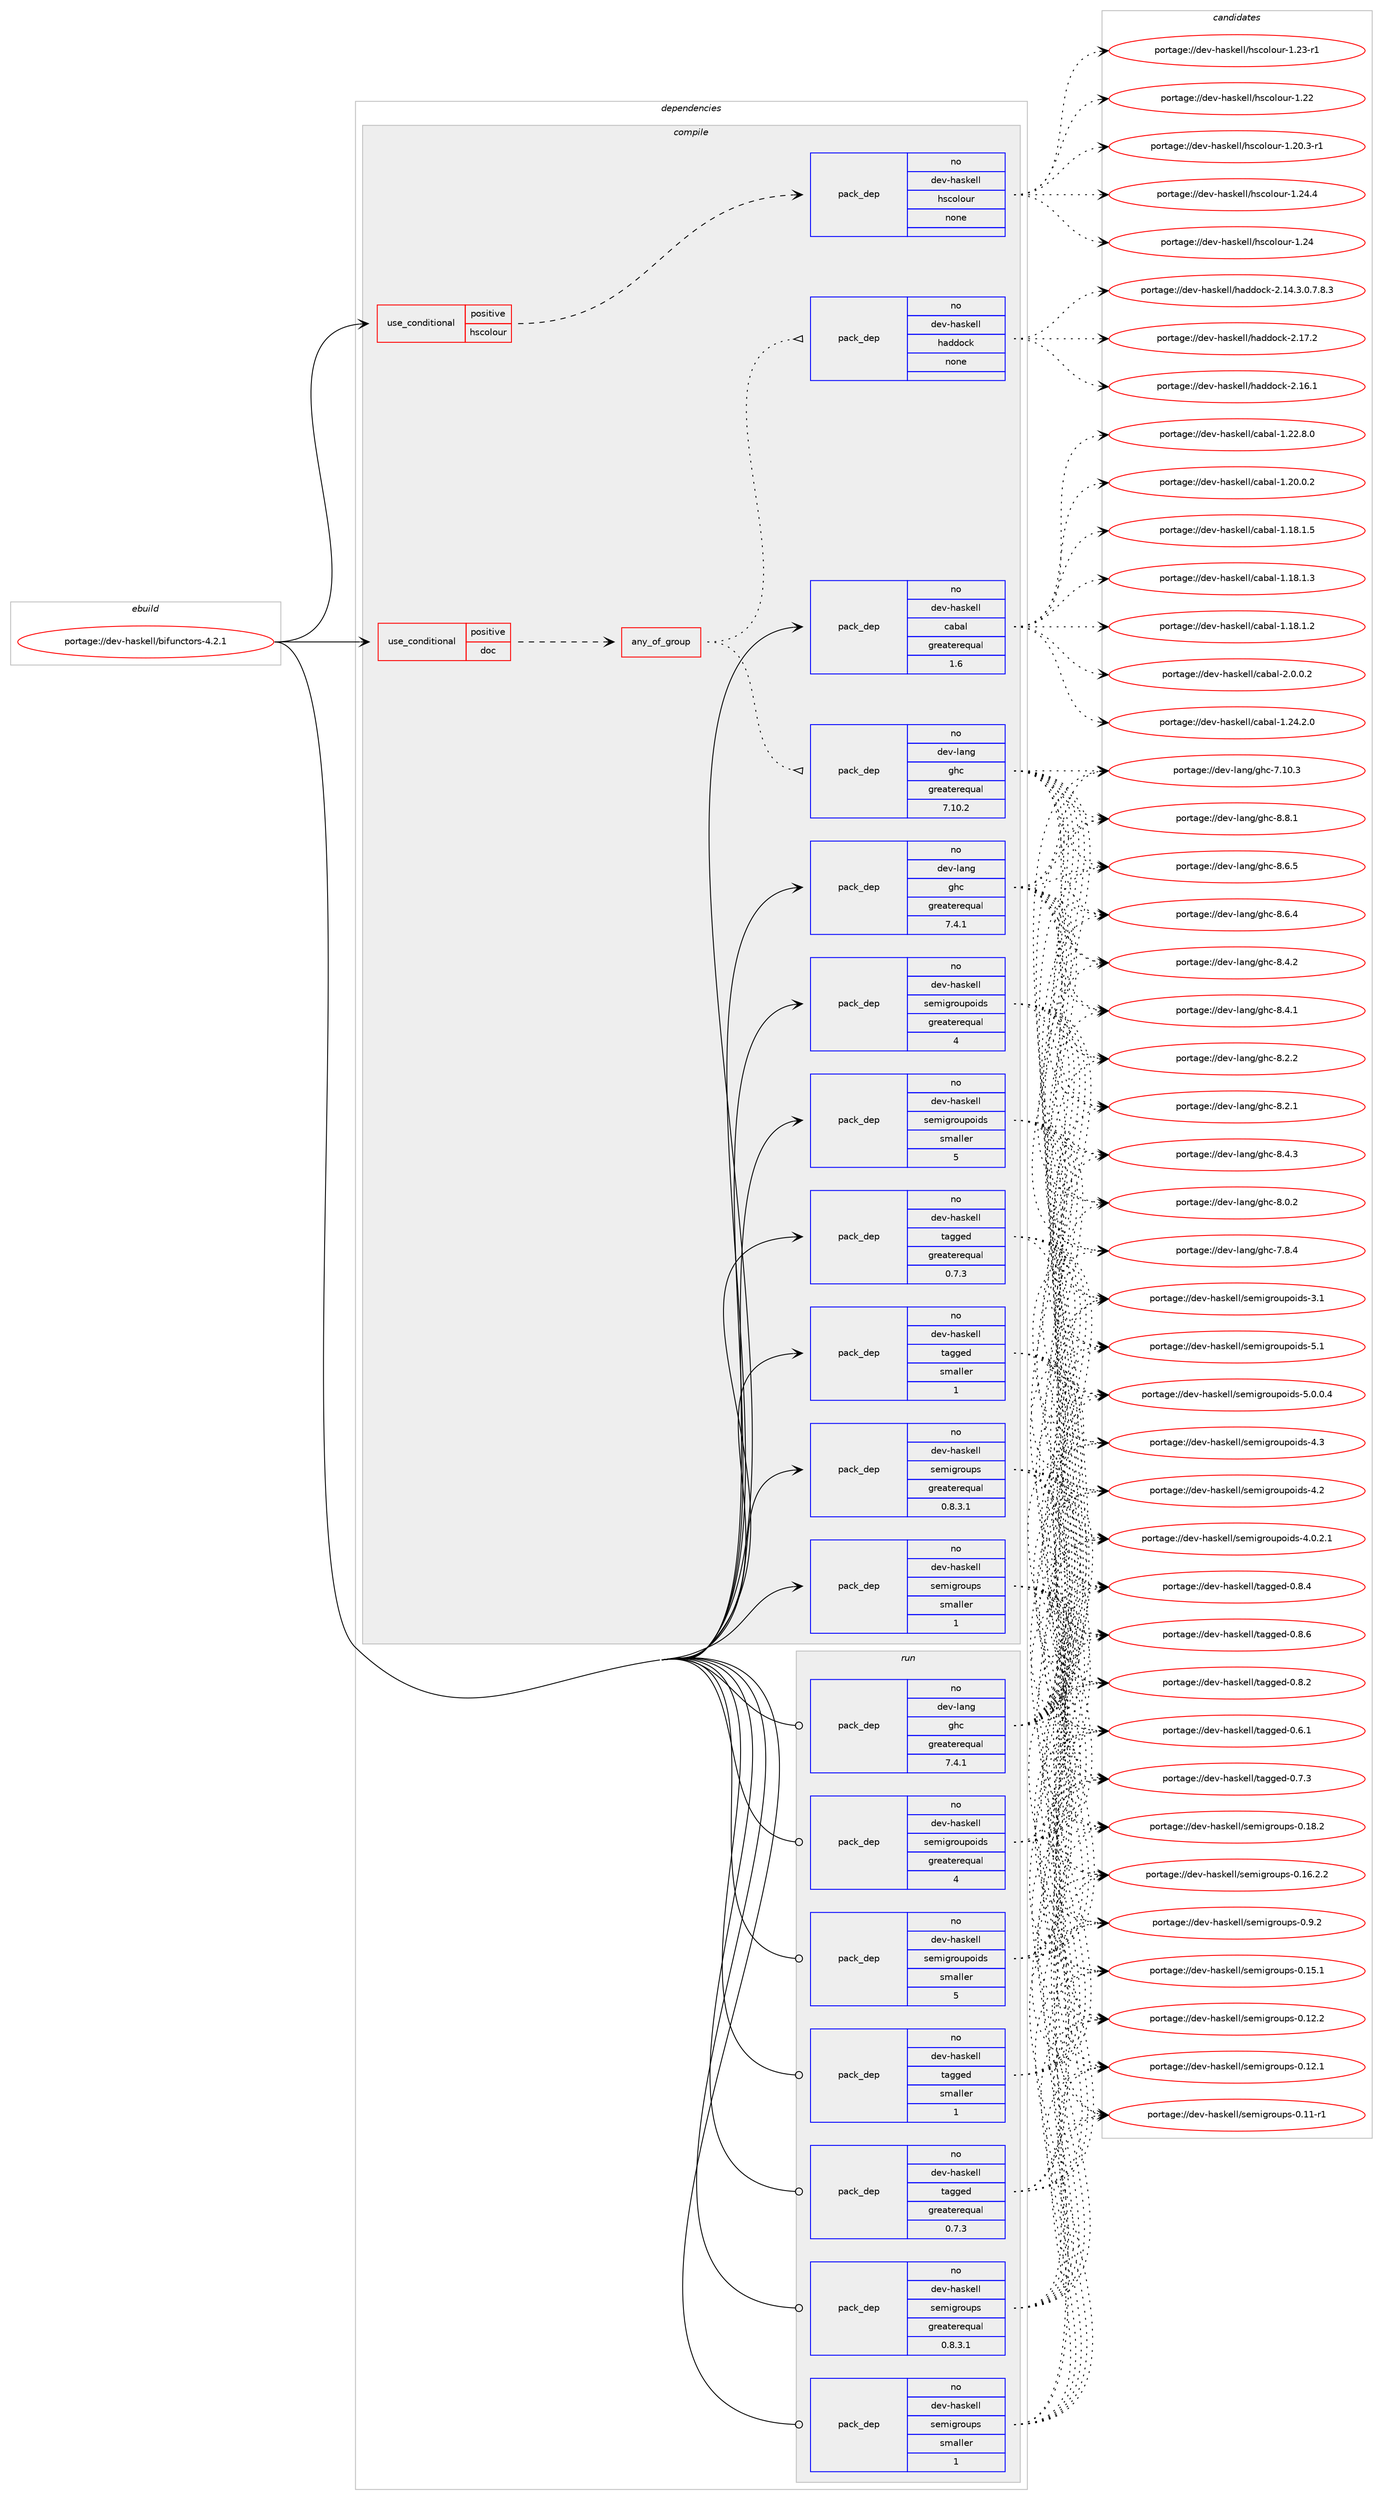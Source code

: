 digraph prolog {

# *************
# Graph options
# *************

newrank=true;
concentrate=true;
compound=true;
graph [rankdir=LR,fontname=Helvetica,fontsize=10,ranksep=1.5];#, ranksep=2.5, nodesep=0.2];
edge  [arrowhead=vee];
node  [fontname=Helvetica,fontsize=10];

# **********
# The ebuild
# **********

subgraph cluster_leftcol {
color=gray;
rank=same;
label=<<i>ebuild</i>>;
id [label="portage://dev-haskell/bifunctors-4.2.1", color=red, width=4, href="../dev-haskell/bifunctors-4.2.1.svg"];
}

# ****************
# The dependencies
# ****************

subgraph cluster_midcol {
color=gray;
label=<<i>dependencies</i>>;
subgraph cluster_compile {
fillcolor="#eeeeee";
style=filled;
label=<<i>compile</i>>;
subgraph cond134962 {
dependency570998 [label=<<TABLE BORDER="0" CELLBORDER="1" CELLSPACING="0" CELLPADDING="4"><TR><TD ROWSPAN="3" CELLPADDING="10">use_conditional</TD></TR><TR><TD>positive</TD></TR><TR><TD>doc</TD></TR></TABLE>>, shape=none, color=red];
subgraph any6796 {
dependency570999 [label=<<TABLE BORDER="0" CELLBORDER="1" CELLSPACING="0" CELLPADDING="4"><TR><TD CELLPADDING="10">any_of_group</TD></TR></TABLE>>, shape=none, color=red];subgraph pack429003 {
dependency571000 [label=<<TABLE BORDER="0" CELLBORDER="1" CELLSPACING="0" CELLPADDING="4" WIDTH="220"><TR><TD ROWSPAN="6" CELLPADDING="30">pack_dep</TD></TR><TR><TD WIDTH="110">no</TD></TR><TR><TD>dev-haskell</TD></TR><TR><TD>haddock</TD></TR><TR><TD>none</TD></TR><TR><TD></TD></TR></TABLE>>, shape=none, color=blue];
}
dependency570999:e -> dependency571000:w [weight=20,style="dotted",arrowhead="oinv"];
subgraph pack429004 {
dependency571001 [label=<<TABLE BORDER="0" CELLBORDER="1" CELLSPACING="0" CELLPADDING="4" WIDTH="220"><TR><TD ROWSPAN="6" CELLPADDING="30">pack_dep</TD></TR><TR><TD WIDTH="110">no</TD></TR><TR><TD>dev-lang</TD></TR><TR><TD>ghc</TD></TR><TR><TD>greaterequal</TD></TR><TR><TD>7.10.2</TD></TR></TABLE>>, shape=none, color=blue];
}
dependency570999:e -> dependency571001:w [weight=20,style="dotted",arrowhead="oinv"];
}
dependency570998:e -> dependency570999:w [weight=20,style="dashed",arrowhead="vee"];
}
id:e -> dependency570998:w [weight=20,style="solid",arrowhead="vee"];
subgraph cond134963 {
dependency571002 [label=<<TABLE BORDER="0" CELLBORDER="1" CELLSPACING="0" CELLPADDING="4"><TR><TD ROWSPAN="3" CELLPADDING="10">use_conditional</TD></TR><TR><TD>positive</TD></TR><TR><TD>hscolour</TD></TR></TABLE>>, shape=none, color=red];
subgraph pack429005 {
dependency571003 [label=<<TABLE BORDER="0" CELLBORDER="1" CELLSPACING="0" CELLPADDING="4" WIDTH="220"><TR><TD ROWSPAN="6" CELLPADDING="30">pack_dep</TD></TR><TR><TD WIDTH="110">no</TD></TR><TR><TD>dev-haskell</TD></TR><TR><TD>hscolour</TD></TR><TR><TD>none</TD></TR><TR><TD></TD></TR></TABLE>>, shape=none, color=blue];
}
dependency571002:e -> dependency571003:w [weight=20,style="dashed",arrowhead="vee"];
}
id:e -> dependency571002:w [weight=20,style="solid",arrowhead="vee"];
subgraph pack429006 {
dependency571004 [label=<<TABLE BORDER="0" CELLBORDER="1" CELLSPACING="0" CELLPADDING="4" WIDTH="220"><TR><TD ROWSPAN="6" CELLPADDING="30">pack_dep</TD></TR><TR><TD WIDTH="110">no</TD></TR><TR><TD>dev-haskell</TD></TR><TR><TD>cabal</TD></TR><TR><TD>greaterequal</TD></TR><TR><TD>1.6</TD></TR></TABLE>>, shape=none, color=blue];
}
id:e -> dependency571004:w [weight=20,style="solid",arrowhead="vee"];
subgraph pack429007 {
dependency571005 [label=<<TABLE BORDER="0" CELLBORDER="1" CELLSPACING="0" CELLPADDING="4" WIDTH="220"><TR><TD ROWSPAN="6" CELLPADDING="30">pack_dep</TD></TR><TR><TD WIDTH="110">no</TD></TR><TR><TD>dev-haskell</TD></TR><TR><TD>semigroupoids</TD></TR><TR><TD>greaterequal</TD></TR><TR><TD>4</TD></TR></TABLE>>, shape=none, color=blue];
}
id:e -> dependency571005:w [weight=20,style="solid",arrowhead="vee"];
subgraph pack429008 {
dependency571006 [label=<<TABLE BORDER="0" CELLBORDER="1" CELLSPACING="0" CELLPADDING="4" WIDTH="220"><TR><TD ROWSPAN="6" CELLPADDING="30">pack_dep</TD></TR><TR><TD WIDTH="110">no</TD></TR><TR><TD>dev-haskell</TD></TR><TR><TD>semigroupoids</TD></TR><TR><TD>smaller</TD></TR><TR><TD>5</TD></TR></TABLE>>, shape=none, color=blue];
}
id:e -> dependency571006:w [weight=20,style="solid",arrowhead="vee"];
subgraph pack429009 {
dependency571007 [label=<<TABLE BORDER="0" CELLBORDER="1" CELLSPACING="0" CELLPADDING="4" WIDTH="220"><TR><TD ROWSPAN="6" CELLPADDING="30">pack_dep</TD></TR><TR><TD WIDTH="110">no</TD></TR><TR><TD>dev-haskell</TD></TR><TR><TD>semigroups</TD></TR><TR><TD>greaterequal</TD></TR><TR><TD>0.8.3.1</TD></TR></TABLE>>, shape=none, color=blue];
}
id:e -> dependency571007:w [weight=20,style="solid",arrowhead="vee"];
subgraph pack429010 {
dependency571008 [label=<<TABLE BORDER="0" CELLBORDER="1" CELLSPACING="0" CELLPADDING="4" WIDTH="220"><TR><TD ROWSPAN="6" CELLPADDING="30">pack_dep</TD></TR><TR><TD WIDTH="110">no</TD></TR><TR><TD>dev-haskell</TD></TR><TR><TD>semigroups</TD></TR><TR><TD>smaller</TD></TR><TR><TD>1</TD></TR></TABLE>>, shape=none, color=blue];
}
id:e -> dependency571008:w [weight=20,style="solid",arrowhead="vee"];
subgraph pack429011 {
dependency571009 [label=<<TABLE BORDER="0" CELLBORDER="1" CELLSPACING="0" CELLPADDING="4" WIDTH="220"><TR><TD ROWSPAN="6" CELLPADDING="30">pack_dep</TD></TR><TR><TD WIDTH="110">no</TD></TR><TR><TD>dev-haskell</TD></TR><TR><TD>tagged</TD></TR><TR><TD>greaterequal</TD></TR><TR><TD>0.7.3</TD></TR></TABLE>>, shape=none, color=blue];
}
id:e -> dependency571009:w [weight=20,style="solid",arrowhead="vee"];
subgraph pack429012 {
dependency571010 [label=<<TABLE BORDER="0" CELLBORDER="1" CELLSPACING="0" CELLPADDING="4" WIDTH="220"><TR><TD ROWSPAN="6" CELLPADDING="30">pack_dep</TD></TR><TR><TD WIDTH="110">no</TD></TR><TR><TD>dev-haskell</TD></TR><TR><TD>tagged</TD></TR><TR><TD>smaller</TD></TR><TR><TD>1</TD></TR></TABLE>>, shape=none, color=blue];
}
id:e -> dependency571010:w [weight=20,style="solid",arrowhead="vee"];
subgraph pack429013 {
dependency571011 [label=<<TABLE BORDER="0" CELLBORDER="1" CELLSPACING="0" CELLPADDING="4" WIDTH="220"><TR><TD ROWSPAN="6" CELLPADDING="30">pack_dep</TD></TR><TR><TD WIDTH="110">no</TD></TR><TR><TD>dev-lang</TD></TR><TR><TD>ghc</TD></TR><TR><TD>greaterequal</TD></TR><TR><TD>7.4.1</TD></TR></TABLE>>, shape=none, color=blue];
}
id:e -> dependency571011:w [weight=20,style="solid",arrowhead="vee"];
}
subgraph cluster_compileandrun {
fillcolor="#eeeeee";
style=filled;
label=<<i>compile and run</i>>;
}
subgraph cluster_run {
fillcolor="#eeeeee";
style=filled;
label=<<i>run</i>>;
subgraph pack429014 {
dependency571012 [label=<<TABLE BORDER="0" CELLBORDER="1" CELLSPACING="0" CELLPADDING="4" WIDTH="220"><TR><TD ROWSPAN="6" CELLPADDING="30">pack_dep</TD></TR><TR><TD WIDTH="110">no</TD></TR><TR><TD>dev-haskell</TD></TR><TR><TD>semigroupoids</TD></TR><TR><TD>greaterequal</TD></TR><TR><TD>4</TD></TR></TABLE>>, shape=none, color=blue];
}
id:e -> dependency571012:w [weight=20,style="solid",arrowhead="odot"];
subgraph pack429015 {
dependency571013 [label=<<TABLE BORDER="0" CELLBORDER="1" CELLSPACING="0" CELLPADDING="4" WIDTH="220"><TR><TD ROWSPAN="6" CELLPADDING="30">pack_dep</TD></TR><TR><TD WIDTH="110">no</TD></TR><TR><TD>dev-haskell</TD></TR><TR><TD>semigroupoids</TD></TR><TR><TD>smaller</TD></TR><TR><TD>5</TD></TR></TABLE>>, shape=none, color=blue];
}
id:e -> dependency571013:w [weight=20,style="solid",arrowhead="odot"];
subgraph pack429016 {
dependency571014 [label=<<TABLE BORDER="0" CELLBORDER="1" CELLSPACING="0" CELLPADDING="4" WIDTH="220"><TR><TD ROWSPAN="6" CELLPADDING="30">pack_dep</TD></TR><TR><TD WIDTH="110">no</TD></TR><TR><TD>dev-haskell</TD></TR><TR><TD>semigroups</TD></TR><TR><TD>greaterequal</TD></TR><TR><TD>0.8.3.1</TD></TR></TABLE>>, shape=none, color=blue];
}
id:e -> dependency571014:w [weight=20,style="solid",arrowhead="odot"];
subgraph pack429017 {
dependency571015 [label=<<TABLE BORDER="0" CELLBORDER="1" CELLSPACING="0" CELLPADDING="4" WIDTH="220"><TR><TD ROWSPAN="6" CELLPADDING="30">pack_dep</TD></TR><TR><TD WIDTH="110">no</TD></TR><TR><TD>dev-haskell</TD></TR><TR><TD>semigroups</TD></TR><TR><TD>smaller</TD></TR><TR><TD>1</TD></TR></TABLE>>, shape=none, color=blue];
}
id:e -> dependency571015:w [weight=20,style="solid",arrowhead="odot"];
subgraph pack429018 {
dependency571016 [label=<<TABLE BORDER="0" CELLBORDER="1" CELLSPACING="0" CELLPADDING="4" WIDTH="220"><TR><TD ROWSPAN="6" CELLPADDING="30">pack_dep</TD></TR><TR><TD WIDTH="110">no</TD></TR><TR><TD>dev-haskell</TD></TR><TR><TD>tagged</TD></TR><TR><TD>greaterequal</TD></TR><TR><TD>0.7.3</TD></TR></TABLE>>, shape=none, color=blue];
}
id:e -> dependency571016:w [weight=20,style="solid",arrowhead="odot"];
subgraph pack429019 {
dependency571017 [label=<<TABLE BORDER="0" CELLBORDER="1" CELLSPACING="0" CELLPADDING="4" WIDTH="220"><TR><TD ROWSPAN="6" CELLPADDING="30">pack_dep</TD></TR><TR><TD WIDTH="110">no</TD></TR><TR><TD>dev-haskell</TD></TR><TR><TD>tagged</TD></TR><TR><TD>smaller</TD></TR><TR><TD>1</TD></TR></TABLE>>, shape=none, color=blue];
}
id:e -> dependency571017:w [weight=20,style="solid",arrowhead="odot"];
subgraph pack429020 {
dependency571018 [label=<<TABLE BORDER="0" CELLBORDER="1" CELLSPACING="0" CELLPADDING="4" WIDTH="220"><TR><TD ROWSPAN="6" CELLPADDING="30">pack_dep</TD></TR><TR><TD WIDTH="110">no</TD></TR><TR><TD>dev-lang</TD></TR><TR><TD>ghc</TD></TR><TR><TD>greaterequal</TD></TR><TR><TD>7.4.1</TD></TR></TABLE>>, shape=none, color=blue];
}
id:e -> dependency571018:w [weight=20,style="solid",arrowhead="odot"];
}
}

# **************
# The candidates
# **************

subgraph cluster_choices {
rank=same;
color=gray;
label=<<i>candidates</i>>;

subgraph choice429003 {
color=black;
nodesep=1;
choice100101118451049711510710110810847104971001001119910745504649554650 [label="portage://dev-haskell/haddock-2.17.2", color=red, width=4,href="../dev-haskell/haddock-2.17.2.svg"];
choice100101118451049711510710110810847104971001001119910745504649544649 [label="portage://dev-haskell/haddock-2.16.1", color=red, width=4,href="../dev-haskell/haddock-2.16.1.svg"];
choice1001011184510497115107101108108471049710010011199107455046495246514648465546564651 [label="portage://dev-haskell/haddock-2.14.3.0.7.8.3", color=red, width=4,href="../dev-haskell/haddock-2.14.3.0.7.8.3.svg"];
dependency571000:e -> choice100101118451049711510710110810847104971001001119910745504649554650:w [style=dotted,weight="100"];
dependency571000:e -> choice100101118451049711510710110810847104971001001119910745504649544649:w [style=dotted,weight="100"];
dependency571000:e -> choice1001011184510497115107101108108471049710010011199107455046495246514648465546564651:w [style=dotted,weight="100"];
}
subgraph choice429004 {
color=black;
nodesep=1;
choice10010111845108971101034710310499455646564649 [label="portage://dev-lang/ghc-8.8.1", color=red, width=4,href="../dev-lang/ghc-8.8.1.svg"];
choice10010111845108971101034710310499455646544653 [label="portage://dev-lang/ghc-8.6.5", color=red, width=4,href="../dev-lang/ghc-8.6.5.svg"];
choice10010111845108971101034710310499455646544652 [label="portage://dev-lang/ghc-8.6.4", color=red, width=4,href="../dev-lang/ghc-8.6.4.svg"];
choice10010111845108971101034710310499455646524651 [label="portage://dev-lang/ghc-8.4.3", color=red, width=4,href="../dev-lang/ghc-8.4.3.svg"];
choice10010111845108971101034710310499455646524650 [label="portage://dev-lang/ghc-8.4.2", color=red, width=4,href="../dev-lang/ghc-8.4.2.svg"];
choice10010111845108971101034710310499455646524649 [label="portage://dev-lang/ghc-8.4.1", color=red, width=4,href="../dev-lang/ghc-8.4.1.svg"];
choice10010111845108971101034710310499455646504650 [label="portage://dev-lang/ghc-8.2.2", color=red, width=4,href="../dev-lang/ghc-8.2.2.svg"];
choice10010111845108971101034710310499455646504649 [label="portage://dev-lang/ghc-8.2.1", color=red, width=4,href="../dev-lang/ghc-8.2.1.svg"];
choice10010111845108971101034710310499455646484650 [label="portage://dev-lang/ghc-8.0.2", color=red, width=4,href="../dev-lang/ghc-8.0.2.svg"];
choice10010111845108971101034710310499455546564652 [label="portage://dev-lang/ghc-7.8.4", color=red, width=4,href="../dev-lang/ghc-7.8.4.svg"];
choice1001011184510897110103471031049945554649484651 [label="portage://dev-lang/ghc-7.10.3", color=red, width=4,href="../dev-lang/ghc-7.10.3.svg"];
dependency571001:e -> choice10010111845108971101034710310499455646564649:w [style=dotted,weight="100"];
dependency571001:e -> choice10010111845108971101034710310499455646544653:w [style=dotted,weight="100"];
dependency571001:e -> choice10010111845108971101034710310499455646544652:w [style=dotted,weight="100"];
dependency571001:e -> choice10010111845108971101034710310499455646524651:w [style=dotted,weight="100"];
dependency571001:e -> choice10010111845108971101034710310499455646524650:w [style=dotted,weight="100"];
dependency571001:e -> choice10010111845108971101034710310499455646524649:w [style=dotted,weight="100"];
dependency571001:e -> choice10010111845108971101034710310499455646504650:w [style=dotted,weight="100"];
dependency571001:e -> choice10010111845108971101034710310499455646504649:w [style=dotted,weight="100"];
dependency571001:e -> choice10010111845108971101034710310499455646484650:w [style=dotted,weight="100"];
dependency571001:e -> choice10010111845108971101034710310499455546564652:w [style=dotted,weight="100"];
dependency571001:e -> choice1001011184510897110103471031049945554649484651:w [style=dotted,weight="100"];
}
subgraph choice429005 {
color=black;
nodesep=1;
choice1001011184510497115107101108108471041159911110811111711445494650524652 [label="portage://dev-haskell/hscolour-1.24.4", color=red, width=4,href="../dev-haskell/hscolour-1.24.4.svg"];
choice100101118451049711510710110810847104115991111081111171144549465052 [label="portage://dev-haskell/hscolour-1.24", color=red, width=4,href="../dev-haskell/hscolour-1.24.svg"];
choice1001011184510497115107101108108471041159911110811111711445494650514511449 [label="portage://dev-haskell/hscolour-1.23-r1", color=red, width=4,href="../dev-haskell/hscolour-1.23-r1.svg"];
choice100101118451049711510710110810847104115991111081111171144549465050 [label="portage://dev-haskell/hscolour-1.22", color=red, width=4,href="../dev-haskell/hscolour-1.22.svg"];
choice10010111845104971151071011081084710411599111108111117114454946504846514511449 [label="portage://dev-haskell/hscolour-1.20.3-r1", color=red, width=4,href="../dev-haskell/hscolour-1.20.3-r1.svg"];
dependency571003:e -> choice1001011184510497115107101108108471041159911110811111711445494650524652:w [style=dotted,weight="100"];
dependency571003:e -> choice100101118451049711510710110810847104115991111081111171144549465052:w [style=dotted,weight="100"];
dependency571003:e -> choice1001011184510497115107101108108471041159911110811111711445494650514511449:w [style=dotted,weight="100"];
dependency571003:e -> choice100101118451049711510710110810847104115991111081111171144549465050:w [style=dotted,weight="100"];
dependency571003:e -> choice10010111845104971151071011081084710411599111108111117114454946504846514511449:w [style=dotted,weight="100"];
}
subgraph choice429006 {
color=black;
nodesep=1;
choice100101118451049711510710110810847999798971084550464846484650 [label="portage://dev-haskell/cabal-2.0.0.2", color=red, width=4,href="../dev-haskell/cabal-2.0.0.2.svg"];
choice10010111845104971151071011081084799979897108454946505246504648 [label="portage://dev-haskell/cabal-1.24.2.0", color=red, width=4,href="../dev-haskell/cabal-1.24.2.0.svg"];
choice10010111845104971151071011081084799979897108454946505046564648 [label="portage://dev-haskell/cabal-1.22.8.0", color=red, width=4,href="../dev-haskell/cabal-1.22.8.0.svg"];
choice10010111845104971151071011081084799979897108454946504846484650 [label="portage://dev-haskell/cabal-1.20.0.2", color=red, width=4,href="../dev-haskell/cabal-1.20.0.2.svg"];
choice10010111845104971151071011081084799979897108454946495646494653 [label="portage://dev-haskell/cabal-1.18.1.5", color=red, width=4,href="../dev-haskell/cabal-1.18.1.5.svg"];
choice10010111845104971151071011081084799979897108454946495646494651 [label="portage://dev-haskell/cabal-1.18.1.3", color=red, width=4,href="../dev-haskell/cabal-1.18.1.3.svg"];
choice10010111845104971151071011081084799979897108454946495646494650 [label="portage://dev-haskell/cabal-1.18.1.2", color=red, width=4,href="../dev-haskell/cabal-1.18.1.2.svg"];
dependency571004:e -> choice100101118451049711510710110810847999798971084550464846484650:w [style=dotted,weight="100"];
dependency571004:e -> choice10010111845104971151071011081084799979897108454946505246504648:w [style=dotted,weight="100"];
dependency571004:e -> choice10010111845104971151071011081084799979897108454946505046564648:w [style=dotted,weight="100"];
dependency571004:e -> choice10010111845104971151071011081084799979897108454946504846484650:w [style=dotted,weight="100"];
dependency571004:e -> choice10010111845104971151071011081084799979897108454946495646494653:w [style=dotted,weight="100"];
dependency571004:e -> choice10010111845104971151071011081084799979897108454946495646494651:w [style=dotted,weight="100"];
dependency571004:e -> choice10010111845104971151071011081084799979897108454946495646494650:w [style=dotted,weight="100"];
}
subgraph choice429007 {
color=black;
nodesep=1;
choice10010111845104971151071011081084711510110910510311411111711211110510011545534649 [label="portage://dev-haskell/semigroupoids-5.1", color=red, width=4,href="../dev-haskell/semigroupoids-5.1.svg"];
choice1001011184510497115107101108108471151011091051031141111171121111051001154553464846484652 [label="portage://dev-haskell/semigroupoids-5.0.0.4", color=red, width=4,href="../dev-haskell/semigroupoids-5.0.0.4.svg"];
choice10010111845104971151071011081084711510110910510311411111711211110510011545524651 [label="portage://dev-haskell/semigroupoids-4.3", color=red, width=4,href="../dev-haskell/semigroupoids-4.3.svg"];
choice10010111845104971151071011081084711510110910510311411111711211110510011545524650 [label="portage://dev-haskell/semigroupoids-4.2", color=red, width=4,href="../dev-haskell/semigroupoids-4.2.svg"];
choice1001011184510497115107101108108471151011091051031141111171121111051001154552464846504649 [label="portage://dev-haskell/semigroupoids-4.0.2.1", color=red, width=4,href="../dev-haskell/semigroupoids-4.0.2.1.svg"];
choice10010111845104971151071011081084711510110910510311411111711211110510011545514649 [label="portage://dev-haskell/semigroupoids-3.1", color=red, width=4,href="../dev-haskell/semigroupoids-3.1.svg"];
dependency571005:e -> choice10010111845104971151071011081084711510110910510311411111711211110510011545534649:w [style=dotted,weight="100"];
dependency571005:e -> choice1001011184510497115107101108108471151011091051031141111171121111051001154553464846484652:w [style=dotted,weight="100"];
dependency571005:e -> choice10010111845104971151071011081084711510110910510311411111711211110510011545524651:w [style=dotted,weight="100"];
dependency571005:e -> choice10010111845104971151071011081084711510110910510311411111711211110510011545524650:w [style=dotted,weight="100"];
dependency571005:e -> choice1001011184510497115107101108108471151011091051031141111171121111051001154552464846504649:w [style=dotted,weight="100"];
dependency571005:e -> choice10010111845104971151071011081084711510110910510311411111711211110510011545514649:w [style=dotted,weight="100"];
}
subgraph choice429008 {
color=black;
nodesep=1;
choice10010111845104971151071011081084711510110910510311411111711211110510011545534649 [label="portage://dev-haskell/semigroupoids-5.1", color=red, width=4,href="../dev-haskell/semigroupoids-5.1.svg"];
choice1001011184510497115107101108108471151011091051031141111171121111051001154553464846484652 [label="portage://dev-haskell/semigroupoids-5.0.0.4", color=red, width=4,href="../dev-haskell/semigroupoids-5.0.0.4.svg"];
choice10010111845104971151071011081084711510110910510311411111711211110510011545524651 [label="portage://dev-haskell/semigroupoids-4.3", color=red, width=4,href="../dev-haskell/semigroupoids-4.3.svg"];
choice10010111845104971151071011081084711510110910510311411111711211110510011545524650 [label="portage://dev-haskell/semigroupoids-4.2", color=red, width=4,href="../dev-haskell/semigroupoids-4.2.svg"];
choice1001011184510497115107101108108471151011091051031141111171121111051001154552464846504649 [label="portage://dev-haskell/semigroupoids-4.0.2.1", color=red, width=4,href="../dev-haskell/semigroupoids-4.0.2.1.svg"];
choice10010111845104971151071011081084711510110910510311411111711211110510011545514649 [label="portage://dev-haskell/semigroupoids-3.1", color=red, width=4,href="../dev-haskell/semigroupoids-3.1.svg"];
dependency571006:e -> choice10010111845104971151071011081084711510110910510311411111711211110510011545534649:w [style=dotted,weight="100"];
dependency571006:e -> choice1001011184510497115107101108108471151011091051031141111171121111051001154553464846484652:w [style=dotted,weight="100"];
dependency571006:e -> choice10010111845104971151071011081084711510110910510311411111711211110510011545524651:w [style=dotted,weight="100"];
dependency571006:e -> choice10010111845104971151071011081084711510110910510311411111711211110510011545524650:w [style=dotted,weight="100"];
dependency571006:e -> choice1001011184510497115107101108108471151011091051031141111171121111051001154552464846504649:w [style=dotted,weight="100"];
dependency571006:e -> choice10010111845104971151071011081084711510110910510311411111711211110510011545514649:w [style=dotted,weight="100"];
}
subgraph choice429009 {
color=black;
nodesep=1;
choice100101118451049711510710110810847115101109105103114111117112115454846574650 [label="portage://dev-haskell/semigroups-0.9.2", color=red, width=4,href="../dev-haskell/semigroups-0.9.2.svg"];
choice10010111845104971151071011081084711510110910510311411111711211545484649564650 [label="portage://dev-haskell/semigroups-0.18.2", color=red, width=4,href="../dev-haskell/semigroups-0.18.2.svg"];
choice100101118451049711510710110810847115101109105103114111117112115454846495446504650 [label="portage://dev-haskell/semigroups-0.16.2.2", color=red, width=4,href="../dev-haskell/semigroups-0.16.2.2.svg"];
choice10010111845104971151071011081084711510110910510311411111711211545484649534649 [label="portage://dev-haskell/semigroups-0.15.1", color=red, width=4,href="../dev-haskell/semigroups-0.15.1.svg"];
choice10010111845104971151071011081084711510110910510311411111711211545484649504650 [label="portage://dev-haskell/semigroups-0.12.2", color=red, width=4,href="../dev-haskell/semigroups-0.12.2.svg"];
choice10010111845104971151071011081084711510110910510311411111711211545484649504649 [label="portage://dev-haskell/semigroups-0.12.1", color=red, width=4,href="../dev-haskell/semigroups-0.12.1.svg"];
choice10010111845104971151071011081084711510110910510311411111711211545484649494511449 [label="portage://dev-haskell/semigroups-0.11-r1", color=red, width=4,href="../dev-haskell/semigroups-0.11-r1.svg"];
dependency571007:e -> choice100101118451049711510710110810847115101109105103114111117112115454846574650:w [style=dotted,weight="100"];
dependency571007:e -> choice10010111845104971151071011081084711510110910510311411111711211545484649564650:w [style=dotted,weight="100"];
dependency571007:e -> choice100101118451049711510710110810847115101109105103114111117112115454846495446504650:w [style=dotted,weight="100"];
dependency571007:e -> choice10010111845104971151071011081084711510110910510311411111711211545484649534649:w [style=dotted,weight="100"];
dependency571007:e -> choice10010111845104971151071011081084711510110910510311411111711211545484649504650:w [style=dotted,weight="100"];
dependency571007:e -> choice10010111845104971151071011081084711510110910510311411111711211545484649504649:w [style=dotted,weight="100"];
dependency571007:e -> choice10010111845104971151071011081084711510110910510311411111711211545484649494511449:w [style=dotted,weight="100"];
}
subgraph choice429010 {
color=black;
nodesep=1;
choice100101118451049711510710110810847115101109105103114111117112115454846574650 [label="portage://dev-haskell/semigroups-0.9.2", color=red, width=4,href="../dev-haskell/semigroups-0.9.2.svg"];
choice10010111845104971151071011081084711510110910510311411111711211545484649564650 [label="portage://dev-haskell/semigroups-0.18.2", color=red, width=4,href="../dev-haskell/semigroups-0.18.2.svg"];
choice100101118451049711510710110810847115101109105103114111117112115454846495446504650 [label="portage://dev-haskell/semigroups-0.16.2.2", color=red, width=4,href="../dev-haskell/semigroups-0.16.2.2.svg"];
choice10010111845104971151071011081084711510110910510311411111711211545484649534649 [label="portage://dev-haskell/semigroups-0.15.1", color=red, width=4,href="../dev-haskell/semigroups-0.15.1.svg"];
choice10010111845104971151071011081084711510110910510311411111711211545484649504650 [label="portage://dev-haskell/semigroups-0.12.2", color=red, width=4,href="../dev-haskell/semigroups-0.12.2.svg"];
choice10010111845104971151071011081084711510110910510311411111711211545484649504649 [label="portage://dev-haskell/semigroups-0.12.1", color=red, width=4,href="../dev-haskell/semigroups-0.12.1.svg"];
choice10010111845104971151071011081084711510110910510311411111711211545484649494511449 [label="portage://dev-haskell/semigroups-0.11-r1", color=red, width=4,href="../dev-haskell/semigroups-0.11-r1.svg"];
dependency571008:e -> choice100101118451049711510710110810847115101109105103114111117112115454846574650:w [style=dotted,weight="100"];
dependency571008:e -> choice10010111845104971151071011081084711510110910510311411111711211545484649564650:w [style=dotted,weight="100"];
dependency571008:e -> choice100101118451049711510710110810847115101109105103114111117112115454846495446504650:w [style=dotted,weight="100"];
dependency571008:e -> choice10010111845104971151071011081084711510110910510311411111711211545484649534649:w [style=dotted,weight="100"];
dependency571008:e -> choice10010111845104971151071011081084711510110910510311411111711211545484649504650:w [style=dotted,weight="100"];
dependency571008:e -> choice10010111845104971151071011081084711510110910510311411111711211545484649504649:w [style=dotted,weight="100"];
dependency571008:e -> choice10010111845104971151071011081084711510110910510311411111711211545484649494511449:w [style=dotted,weight="100"];
}
subgraph choice429011 {
color=black;
nodesep=1;
choice10010111845104971151071011081084711697103103101100454846564654 [label="portage://dev-haskell/tagged-0.8.6", color=red, width=4,href="../dev-haskell/tagged-0.8.6.svg"];
choice10010111845104971151071011081084711697103103101100454846564652 [label="portage://dev-haskell/tagged-0.8.4", color=red, width=4,href="../dev-haskell/tagged-0.8.4.svg"];
choice10010111845104971151071011081084711697103103101100454846564650 [label="portage://dev-haskell/tagged-0.8.2", color=red, width=4,href="../dev-haskell/tagged-0.8.2.svg"];
choice10010111845104971151071011081084711697103103101100454846554651 [label="portage://dev-haskell/tagged-0.7.3", color=red, width=4,href="../dev-haskell/tagged-0.7.3.svg"];
choice10010111845104971151071011081084711697103103101100454846544649 [label="portage://dev-haskell/tagged-0.6.1", color=red, width=4,href="../dev-haskell/tagged-0.6.1.svg"];
dependency571009:e -> choice10010111845104971151071011081084711697103103101100454846564654:w [style=dotted,weight="100"];
dependency571009:e -> choice10010111845104971151071011081084711697103103101100454846564652:w [style=dotted,weight="100"];
dependency571009:e -> choice10010111845104971151071011081084711697103103101100454846564650:w [style=dotted,weight="100"];
dependency571009:e -> choice10010111845104971151071011081084711697103103101100454846554651:w [style=dotted,weight="100"];
dependency571009:e -> choice10010111845104971151071011081084711697103103101100454846544649:w [style=dotted,weight="100"];
}
subgraph choice429012 {
color=black;
nodesep=1;
choice10010111845104971151071011081084711697103103101100454846564654 [label="portage://dev-haskell/tagged-0.8.6", color=red, width=4,href="../dev-haskell/tagged-0.8.6.svg"];
choice10010111845104971151071011081084711697103103101100454846564652 [label="portage://dev-haskell/tagged-0.8.4", color=red, width=4,href="../dev-haskell/tagged-0.8.4.svg"];
choice10010111845104971151071011081084711697103103101100454846564650 [label="portage://dev-haskell/tagged-0.8.2", color=red, width=4,href="../dev-haskell/tagged-0.8.2.svg"];
choice10010111845104971151071011081084711697103103101100454846554651 [label="portage://dev-haskell/tagged-0.7.3", color=red, width=4,href="../dev-haskell/tagged-0.7.3.svg"];
choice10010111845104971151071011081084711697103103101100454846544649 [label="portage://dev-haskell/tagged-0.6.1", color=red, width=4,href="../dev-haskell/tagged-0.6.1.svg"];
dependency571010:e -> choice10010111845104971151071011081084711697103103101100454846564654:w [style=dotted,weight="100"];
dependency571010:e -> choice10010111845104971151071011081084711697103103101100454846564652:w [style=dotted,weight="100"];
dependency571010:e -> choice10010111845104971151071011081084711697103103101100454846564650:w [style=dotted,weight="100"];
dependency571010:e -> choice10010111845104971151071011081084711697103103101100454846554651:w [style=dotted,weight="100"];
dependency571010:e -> choice10010111845104971151071011081084711697103103101100454846544649:w [style=dotted,weight="100"];
}
subgraph choice429013 {
color=black;
nodesep=1;
choice10010111845108971101034710310499455646564649 [label="portage://dev-lang/ghc-8.8.1", color=red, width=4,href="../dev-lang/ghc-8.8.1.svg"];
choice10010111845108971101034710310499455646544653 [label="portage://dev-lang/ghc-8.6.5", color=red, width=4,href="../dev-lang/ghc-8.6.5.svg"];
choice10010111845108971101034710310499455646544652 [label="portage://dev-lang/ghc-8.6.4", color=red, width=4,href="../dev-lang/ghc-8.6.4.svg"];
choice10010111845108971101034710310499455646524651 [label="portage://dev-lang/ghc-8.4.3", color=red, width=4,href="../dev-lang/ghc-8.4.3.svg"];
choice10010111845108971101034710310499455646524650 [label="portage://dev-lang/ghc-8.4.2", color=red, width=4,href="../dev-lang/ghc-8.4.2.svg"];
choice10010111845108971101034710310499455646524649 [label="portage://dev-lang/ghc-8.4.1", color=red, width=4,href="../dev-lang/ghc-8.4.1.svg"];
choice10010111845108971101034710310499455646504650 [label="portage://dev-lang/ghc-8.2.2", color=red, width=4,href="../dev-lang/ghc-8.2.2.svg"];
choice10010111845108971101034710310499455646504649 [label="portage://dev-lang/ghc-8.2.1", color=red, width=4,href="../dev-lang/ghc-8.2.1.svg"];
choice10010111845108971101034710310499455646484650 [label="portage://dev-lang/ghc-8.0.2", color=red, width=4,href="../dev-lang/ghc-8.0.2.svg"];
choice10010111845108971101034710310499455546564652 [label="portage://dev-lang/ghc-7.8.4", color=red, width=4,href="../dev-lang/ghc-7.8.4.svg"];
choice1001011184510897110103471031049945554649484651 [label="portage://dev-lang/ghc-7.10.3", color=red, width=4,href="../dev-lang/ghc-7.10.3.svg"];
dependency571011:e -> choice10010111845108971101034710310499455646564649:w [style=dotted,weight="100"];
dependency571011:e -> choice10010111845108971101034710310499455646544653:w [style=dotted,weight="100"];
dependency571011:e -> choice10010111845108971101034710310499455646544652:w [style=dotted,weight="100"];
dependency571011:e -> choice10010111845108971101034710310499455646524651:w [style=dotted,weight="100"];
dependency571011:e -> choice10010111845108971101034710310499455646524650:w [style=dotted,weight="100"];
dependency571011:e -> choice10010111845108971101034710310499455646524649:w [style=dotted,weight="100"];
dependency571011:e -> choice10010111845108971101034710310499455646504650:w [style=dotted,weight="100"];
dependency571011:e -> choice10010111845108971101034710310499455646504649:w [style=dotted,weight="100"];
dependency571011:e -> choice10010111845108971101034710310499455646484650:w [style=dotted,weight="100"];
dependency571011:e -> choice10010111845108971101034710310499455546564652:w [style=dotted,weight="100"];
dependency571011:e -> choice1001011184510897110103471031049945554649484651:w [style=dotted,weight="100"];
}
subgraph choice429014 {
color=black;
nodesep=1;
choice10010111845104971151071011081084711510110910510311411111711211110510011545534649 [label="portage://dev-haskell/semigroupoids-5.1", color=red, width=4,href="../dev-haskell/semigroupoids-5.1.svg"];
choice1001011184510497115107101108108471151011091051031141111171121111051001154553464846484652 [label="portage://dev-haskell/semigroupoids-5.0.0.4", color=red, width=4,href="../dev-haskell/semigroupoids-5.0.0.4.svg"];
choice10010111845104971151071011081084711510110910510311411111711211110510011545524651 [label="portage://dev-haskell/semigroupoids-4.3", color=red, width=4,href="../dev-haskell/semigroupoids-4.3.svg"];
choice10010111845104971151071011081084711510110910510311411111711211110510011545524650 [label="portage://dev-haskell/semigroupoids-4.2", color=red, width=4,href="../dev-haskell/semigroupoids-4.2.svg"];
choice1001011184510497115107101108108471151011091051031141111171121111051001154552464846504649 [label="portage://dev-haskell/semigroupoids-4.0.2.1", color=red, width=4,href="../dev-haskell/semigroupoids-4.0.2.1.svg"];
choice10010111845104971151071011081084711510110910510311411111711211110510011545514649 [label="portage://dev-haskell/semigroupoids-3.1", color=red, width=4,href="../dev-haskell/semigroupoids-3.1.svg"];
dependency571012:e -> choice10010111845104971151071011081084711510110910510311411111711211110510011545534649:w [style=dotted,weight="100"];
dependency571012:e -> choice1001011184510497115107101108108471151011091051031141111171121111051001154553464846484652:w [style=dotted,weight="100"];
dependency571012:e -> choice10010111845104971151071011081084711510110910510311411111711211110510011545524651:w [style=dotted,weight="100"];
dependency571012:e -> choice10010111845104971151071011081084711510110910510311411111711211110510011545524650:w [style=dotted,weight="100"];
dependency571012:e -> choice1001011184510497115107101108108471151011091051031141111171121111051001154552464846504649:w [style=dotted,weight="100"];
dependency571012:e -> choice10010111845104971151071011081084711510110910510311411111711211110510011545514649:w [style=dotted,weight="100"];
}
subgraph choice429015 {
color=black;
nodesep=1;
choice10010111845104971151071011081084711510110910510311411111711211110510011545534649 [label="portage://dev-haskell/semigroupoids-5.1", color=red, width=4,href="../dev-haskell/semigroupoids-5.1.svg"];
choice1001011184510497115107101108108471151011091051031141111171121111051001154553464846484652 [label="portage://dev-haskell/semigroupoids-5.0.0.4", color=red, width=4,href="../dev-haskell/semigroupoids-5.0.0.4.svg"];
choice10010111845104971151071011081084711510110910510311411111711211110510011545524651 [label="portage://dev-haskell/semigroupoids-4.3", color=red, width=4,href="../dev-haskell/semigroupoids-4.3.svg"];
choice10010111845104971151071011081084711510110910510311411111711211110510011545524650 [label="portage://dev-haskell/semigroupoids-4.2", color=red, width=4,href="../dev-haskell/semigroupoids-4.2.svg"];
choice1001011184510497115107101108108471151011091051031141111171121111051001154552464846504649 [label="portage://dev-haskell/semigroupoids-4.0.2.1", color=red, width=4,href="../dev-haskell/semigroupoids-4.0.2.1.svg"];
choice10010111845104971151071011081084711510110910510311411111711211110510011545514649 [label="portage://dev-haskell/semigroupoids-3.1", color=red, width=4,href="../dev-haskell/semigroupoids-3.1.svg"];
dependency571013:e -> choice10010111845104971151071011081084711510110910510311411111711211110510011545534649:w [style=dotted,weight="100"];
dependency571013:e -> choice1001011184510497115107101108108471151011091051031141111171121111051001154553464846484652:w [style=dotted,weight="100"];
dependency571013:e -> choice10010111845104971151071011081084711510110910510311411111711211110510011545524651:w [style=dotted,weight="100"];
dependency571013:e -> choice10010111845104971151071011081084711510110910510311411111711211110510011545524650:w [style=dotted,weight="100"];
dependency571013:e -> choice1001011184510497115107101108108471151011091051031141111171121111051001154552464846504649:w [style=dotted,weight="100"];
dependency571013:e -> choice10010111845104971151071011081084711510110910510311411111711211110510011545514649:w [style=dotted,weight="100"];
}
subgraph choice429016 {
color=black;
nodesep=1;
choice100101118451049711510710110810847115101109105103114111117112115454846574650 [label="portage://dev-haskell/semigroups-0.9.2", color=red, width=4,href="../dev-haskell/semigroups-0.9.2.svg"];
choice10010111845104971151071011081084711510110910510311411111711211545484649564650 [label="portage://dev-haskell/semigroups-0.18.2", color=red, width=4,href="../dev-haskell/semigroups-0.18.2.svg"];
choice100101118451049711510710110810847115101109105103114111117112115454846495446504650 [label="portage://dev-haskell/semigroups-0.16.2.2", color=red, width=4,href="../dev-haskell/semigroups-0.16.2.2.svg"];
choice10010111845104971151071011081084711510110910510311411111711211545484649534649 [label="portage://dev-haskell/semigroups-0.15.1", color=red, width=4,href="../dev-haskell/semigroups-0.15.1.svg"];
choice10010111845104971151071011081084711510110910510311411111711211545484649504650 [label="portage://dev-haskell/semigroups-0.12.2", color=red, width=4,href="../dev-haskell/semigroups-0.12.2.svg"];
choice10010111845104971151071011081084711510110910510311411111711211545484649504649 [label="portage://dev-haskell/semigroups-0.12.1", color=red, width=4,href="../dev-haskell/semigroups-0.12.1.svg"];
choice10010111845104971151071011081084711510110910510311411111711211545484649494511449 [label="portage://dev-haskell/semigroups-0.11-r1", color=red, width=4,href="../dev-haskell/semigroups-0.11-r1.svg"];
dependency571014:e -> choice100101118451049711510710110810847115101109105103114111117112115454846574650:w [style=dotted,weight="100"];
dependency571014:e -> choice10010111845104971151071011081084711510110910510311411111711211545484649564650:w [style=dotted,weight="100"];
dependency571014:e -> choice100101118451049711510710110810847115101109105103114111117112115454846495446504650:w [style=dotted,weight="100"];
dependency571014:e -> choice10010111845104971151071011081084711510110910510311411111711211545484649534649:w [style=dotted,weight="100"];
dependency571014:e -> choice10010111845104971151071011081084711510110910510311411111711211545484649504650:w [style=dotted,weight="100"];
dependency571014:e -> choice10010111845104971151071011081084711510110910510311411111711211545484649504649:w [style=dotted,weight="100"];
dependency571014:e -> choice10010111845104971151071011081084711510110910510311411111711211545484649494511449:w [style=dotted,weight="100"];
}
subgraph choice429017 {
color=black;
nodesep=1;
choice100101118451049711510710110810847115101109105103114111117112115454846574650 [label="portage://dev-haskell/semigroups-0.9.2", color=red, width=4,href="../dev-haskell/semigroups-0.9.2.svg"];
choice10010111845104971151071011081084711510110910510311411111711211545484649564650 [label="portage://dev-haskell/semigroups-0.18.2", color=red, width=4,href="../dev-haskell/semigroups-0.18.2.svg"];
choice100101118451049711510710110810847115101109105103114111117112115454846495446504650 [label="portage://dev-haskell/semigroups-0.16.2.2", color=red, width=4,href="../dev-haskell/semigroups-0.16.2.2.svg"];
choice10010111845104971151071011081084711510110910510311411111711211545484649534649 [label="portage://dev-haskell/semigroups-0.15.1", color=red, width=4,href="../dev-haskell/semigroups-0.15.1.svg"];
choice10010111845104971151071011081084711510110910510311411111711211545484649504650 [label="portage://dev-haskell/semigroups-0.12.2", color=red, width=4,href="../dev-haskell/semigroups-0.12.2.svg"];
choice10010111845104971151071011081084711510110910510311411111711211545484649504649 [label="portage://dev-haskell/semigroups-0.12.1", color=red, width=4,href="../dev-haskell/semigroups-0.12.1.svg"];
choice10010111845104971151071011081084711510110910510311411111711211545484649494511449 [label="portage://dev-haskell/semigroups-0.11-r1", color=red, width=4,href="../dev-haskell/semigroups-0.11-r1.svg"];
dependency571015:e -> choice100101118451049711510710110810847115101109105103114111117112115454846574650:w [style=dotted,weight="100"];
dependency571015:e -> choice10010111845104971151071011081084711510110910510311411111711211545484649564650:w [style=dotted,weight="100"];
dependency571015:e -> choice100101118451049711510710110810847115101109105103114111117112115454846495446504650:w [style=dotted,weight="100"];
dependency571015:e -> choice10010111845104971151071011081084711510110910510311411111711211545484649534649:w [style=dotted,weight="100"];
dependency571015:e -> choice10010111845104971151071011081084711510110910510311411111711211545484649504650:w [style=dotted,weight="100"];
dependency571015:e -> choice10010111845104971151071011081084711510110910510311411111711211545484649504649:w [style=dotted,weight="100"];
dependency571015:e -> choice10010111845104971151071011081084711510110910510311411111711211545484649494511449:w [style=dotted,weight="100"];
}
subgraph choice429018 {
color=black;
nodesep=1;
choice10010111845104971151071011081084711697103103101100454846564654 [label="portage://dev-haskell/tagged-0.8.6", color=red, width=4,href="../dev-haskell/tagged-0.8.6.svg"];
choice10010111845104971151071011081084711697103103101100454846564652 [label="portage://dev-haskell/tagged-0.8.4", color=red, width=4,href="../dev-haskell/tagged-0.8.4.svg"];
choice10010111845104971151071011081084711697103103101100454846564650 [label="portage://dev-haskell/tagged-0.8.2", color=red, width=4,href="../dev-haskell/tagged-0.8.2.svg"];
choice10010111845104971151071011081084711697103103101100454846554651 [label="portage://dev-haskell/tagged-0.7.3", color=red, width=4,href="../dev-haskell/tagged-0.7.3.svg"];
choice10010111845104971151071011081084711697103103101100454846544649 [label="portage://dev-haskell/tagged-0.6.1", color=red, width=4,href="../dev-haskell/tagged-0.6.1.svg"];
dependency571016:e -> choice10010111845104971151071011081084711697103103101100454846564654:w [style=dotted,weight="100"];
dependency571016:e -> choice10010111845104971151071011081084711697103103101100454846564652:w [style=dotted,weight="100"];
dependency571016:e -> choice10010111845104971151071011081084711697103103101100454846564650:w [style=dotted,weight="100"];
dependency571016:e -> choice10010111845104971151071011081084711697103103101100454846554651:w [style=dotted,weight="100"];
dependency571016:e -> choice10010111845104971151071011081084711697103103101100454846544649:w [style=dotted,weight="100"];
}
subgraph choice429019 {
color=black;
nodesep=1;
choice10010111845104971151071011081084711697103103101100454846564654 [label="portage://dev-haskell/tagged-0.8.6", color=red, width=4,href="../dev-haskell/tagged-0.8.6.svg"];
choice10010111845104971151071011081084711697103103101100454846564652 [label="portage://dev-haskell/tagged-0.8.4", color=red, width=4,href="../dev-haskell/tagged-0.8.4.svg"];
choice10010111845104971151071011081084711697103103101100454846564650 [label="portage://dev-haskell/tagged-0.8.2", color=red, width=4,href="../dev-haskell/tagged-0.8.2.svg"];
choice10010111845104971151071011081084711697103103101100454846554651 [label="portage://dev-haskell/tagged-0.7.3", color=red, width=4,href="../dev-haskell/tagged-0.7.3.svg"];
choice10010111845104971151071011081084711697103103101100454846544649 [label="portage://dev-haskell/tagged-0.6.1", color=red, width=4,href="../dev-haskell/tagged-0.6.1.svg"];
dependency571017:e -> choice10010111845104971151071011081084711697103103101100454846564654:w [style=dotted,weight="100"];
dependency571017:e -> choice10010111845104971151071011081084711697103103101100454846564652:w [style=dotted,weight="100"];
dependency571017:e -> choice10010111845104971151071011081084711697103103101100454846564650:w [style=dotted,weight="100"];
dependency571017:e -> choice10010111845104971151071011081084711697103103101100454846554651:w [style=dotted,weight="100"];
dependency571017:e -> choice10010111845104971151071011081084711697103103101100454846544649:w [style=dotted,weight="100"];
}
subgraph choice429020 {
color=black;
nodesep=1;
choice10010111845108971101034710310499455646564649 [label="portage://dev-lang/ghc-8.8.1", color=red, width=4,href="../dev-lang/ghc-8.8.1.svg"];
choice10010111845108971101034710310499455646544653 [label="portage://dev-lang/ghc-8.6.5", color=red, width=4,href="../dev-lang/ghc-8.6.5.svg"];
choice10010111845108971101034710310499455646544652 [label="portage://dev-lang/ghc-8.6.4", color=red, width=4,href="../dev-lang/ghc-8.6.4.svg"];
choice10010111845108971101034710310499455646524651 [label="portage://dev-lang/ghc-8.4.3", color=red, width=4,href="../dev-lang/ghc-8.4.3.svg"];
choice10010111845108971101034710310499455646524650 [label="portage://dev-lang/ghc-8.4.2", color=red, width=4,href="../dev-lang/ghc-8.4.2.svg"];
choice10010111845108971101034710310499455646524649 [label="portage://dev-lang/ghc-8.4.1", color=red, width=4,href="../dev-lang/ghc-8.4.1.svg"];
choice10010111845108971101034710310499455646504650 [label="portage://dev-lang/ghc-8.2.2", color=red, width=4,href="../dev-lang/ghc-8.2.2.svg"];
choice10010111845108971101034710310499455646504649 [label="portage://dev-lang/ghc-8.2.1", color=red, width=4,href="../dev-lang/ghc-8.2.1.svg"];
choice10010111845108971101034710310499455646484650 [label="portage://dev-lang/ghc-8.0.2", color=red, width=4,href="../dev-lang/ghc-8.0.2.svg"];
choice10010111845108971101034710310499455546564652 [label="portage://dev-lang/ghc-7.8.4", color=red, width=4,href="../dev-lang/ghc-7.8.4.svg"];
choice1001011184510897110103471031049945554649484651 [label="portage://dev-lang/ghc-7.10.3", color=red, width=4,href="../dev-lang/ghc-7.10.3.svg"];
dependency571018:e -> choice10010111845108971101034710310499455646564649:w [style=dotted,weight="100"];
dependency571018:e -> choice10010111845108971101034710310499455646544653:w [style=dotted,weight="100"];
dependency571018:e -> choice10010111845108971101034710310499455646544652:w [style=dotted,weight="100"];
dependency571018:e -> choice10010111845108971101034710310499455646524651:w [style=dotted,weight="100"];
dependency571018:e -> choice10010111845108971101034710310499455646524650:w [style=dotted,weight="100"];
dependency571018:e -> choice10010111845108971101034710310499455646524649:w [style=dotted,weight="100"];
dependency571018:e -> choice10010111845108971101034710310499455646504650:w [style=dotted,weight="100"];
dependency571018:e -> choice10010111845108971101034710310499455646504649:w [style=dotted,weight="100"];
dependency571018:e -> choice10010111845108971101034710310499455646484650:w [style=dotted,weight="100"];
dependency571018:e -> choice10010111845108971101034710310499455546564652:w [style=dotted,weight="100"];
dependency571018:e -> choice1001011184510897110103471031049945554649484651:w [style=dotted,weight="100"];
}
}

}
